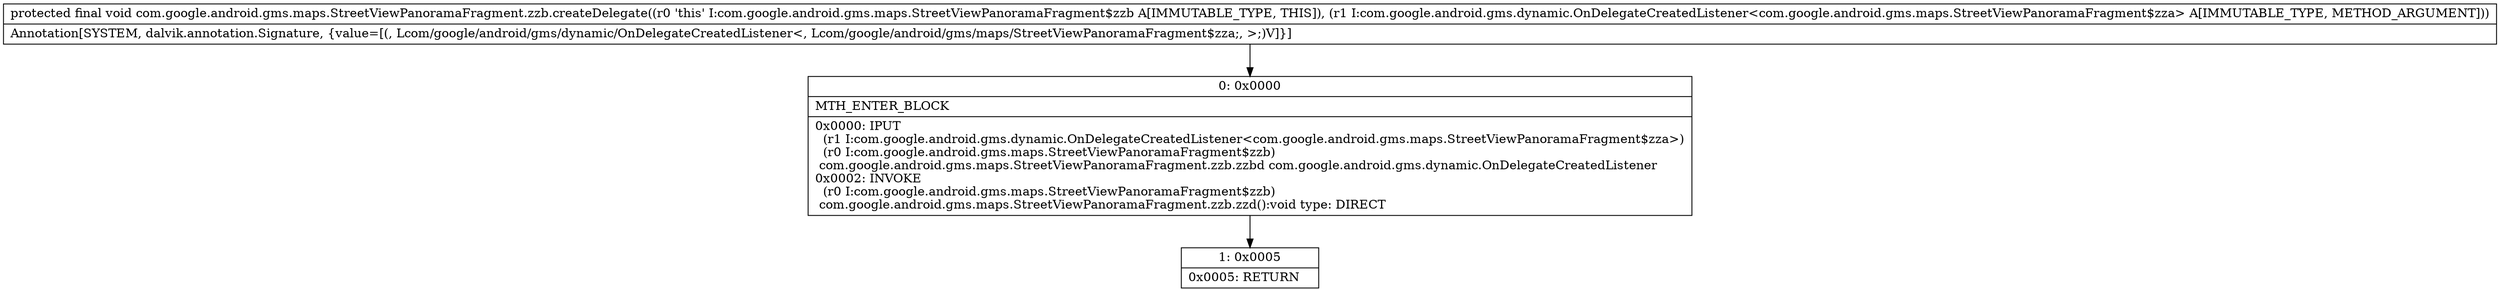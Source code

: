 digraph "CFG forcom.google.android.gms.maps.StreetViewPanoramaFragment.zzb.createDelegate(Lcom\/google\/android\/gms\/dynamic\/OnDelegateCreatedListener;)V" {
Node_0 [shape=record,label="{0\:\ 0x0000|MTH_ENTER_BLOCK\l|0x0000: IPUT  \l  (r1 I:com.google.android.gms.dynamic.OnDelegateCreatedListener\<com.google.android.gms.maps.StreetViewPanoramaFragment$zza\>)\l  (r0 I:com.google.android.gms.maps.StreetViewPanoramaFragment$zzb)\l com.google.android.gms.maps.StreetViewPanoramaFragment.zzb.zzbd com.google.android.gms.dynamic.OnDelegateCreatedListener \l0x0002: INVOKE  \l  (r0 I:com.google.android.gms.maps.StreetViewPanoramaFragment$zzb)\l com.google.android.gms.maps.StreetViewPanoramaFragment.zzb.zzd():void type: DIRECT \l}"];
Node_1 [shape=record,label="{1\:\ 0x0005|0x0005: RETURN   \l}"];
MethodNode[shape=record,label="{protected final void com.google.android.gms.maps.StreetViewPanoramaFragment.zzb.createDelegate((r0 'this' I:com.google.android.gms.maps.StreetViewPanoramaFragment$zzb A[IMMUTABLE_TYPE, THIS]), (r1 I:com.google.android.gms.dynamic.OnDelegateCreatedListener\<com.google.android.gms.maps.StreetViewPanoramaFragment$zza\> A[IMMUTABLE_TYPE, METHOD_ARGUMENT]))  | Annotation[SYSTEM, dalvik.annotation.Signature, \{value=[(, Lcom\/google\/android\/gms\/dynamic\/OnDelegateCreatedListener\<, Lcom\/google\/android\/gms\/maps\/StreetViewPanoramaFragment$zza;, \>;)V]\}]\l}"];
MethodNode -> Node_0;
Node_0 -> Node_1;
}

